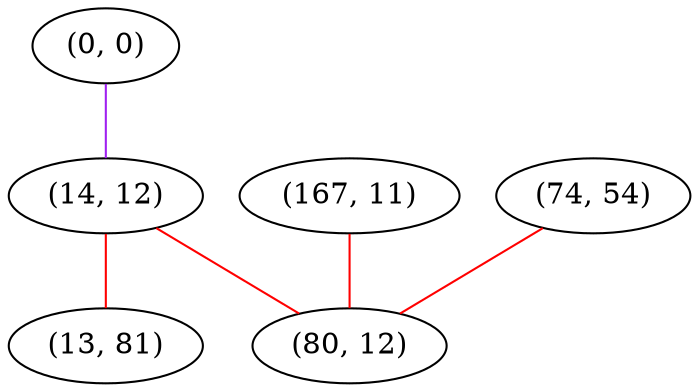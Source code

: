 graph "" {
"(0, 0)";
"(14, 12)";
"(13, 81)";
"(167, 11)";
"(74, 54)";
"(80, 12)";
"(0, 0)" -- "(14, 12)"  [color=purple, key=0, weight=4];
"(14, 12)" -- "(13, 81)"  [color=red, key=0, weight=1];
"(14, 12)" -- "(80, 12)"  [color=red, key=0, weight=1];
"(167, 11)" -- "(80, 12)"  [color=red, key=0, weight=1];
"(74, 54)" -- "(80, 12)"  [color=red, key=0, weight=1];
}
